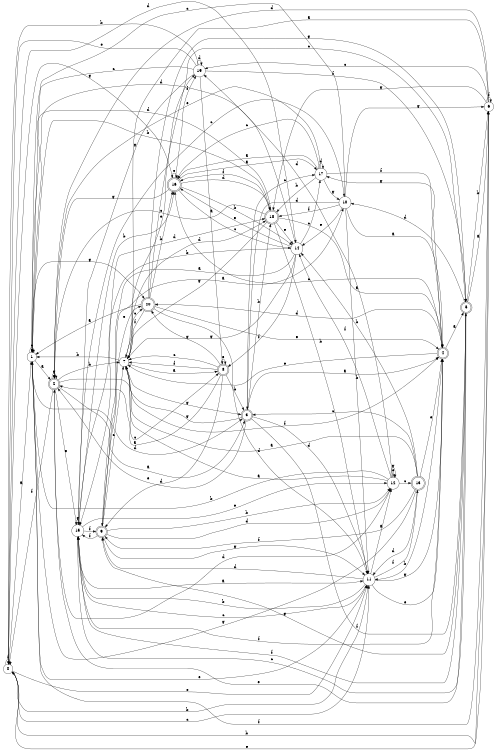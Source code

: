 digraph n17_9 {
__start0 [label="" shape="none"];

rankdir=LR;
size="8,5";

s0 [style="filled", color="black", fillcolor="white" shape="circle", label="0"];
s1 [style="filled", color="black", fillcolor="white" shape="circle", label="1"];
s2 [style="rounded,filled", color="black", fillcolor="white" shape="doublecircle", label="2"];
s3 [style="rounded,filled", color="black", fillcolor="white" shape="doublecircle", label="3"];
s4 [style="rounded,filled", color="black", fillcolor="white" shape="doublecircle", label="4"];
s5 [style="rounded,filled", color="black", fillcolor="white" shape="doublecircle", label="5"];
s6 [style="filled", color="black", fillcolor="white" shape="circle", label="6"];
s7 [style="filled", color="black", fillcolor="white" shape="circle", label="7"];
s8 [style="rounded,filled", color="black", fillcolor="white" shape="doublecircle", label="8"];
s9 [style="rounded,filled", color="black", fillcolor="white" shape="doublecircle", label="9"];
s10 [style="filled", color="black", fillcolor="white" shape="circle", label="10"];
s11 [style="filled", color="black", fillcolor="white" shape="circle", label="11"];
s12 [style="filled", color="black", fillcolor="white" shape="circle", label="12"];
s13 [style="rounded,filled", color="black", fillcolor="white" shape="doublecircle", label="13"];
s14 [style="filled", color="black", fillcolor="white" shape="circle", label="14"];
s15 [style="filled", color="black", fillcolor="white" shape="circle", label="15"];
s16 [style="rounded,filled", color="black", fillcolor="white" shape="doublecircle", label="16"];
s17 [style="filled", color="black", fillcolor="white" shape="circle", label="17"];
s18 [style="rounded,filled", color="black", fillcolor="white" shape="doublecircle", label="18"];
s19 [style="filled", color="black", fillcolor="white" shape="circle", label="19"];
s20 [style="rounded,filled", color="black", fillcolor="white" shape="doublecircle", label="20"];
s0 -> s1 [label="a"];
s0 -> s11 [label="b"];
s0 -> s11 [label="c"];
s0 -> s14 [label="d"];
s0 -> s11 [label="e"];
s0 -> s0 [label="f"];
s0 -> s16 [label="g"];
s1 -> s2 [label="a"];
s1 -> s18 [label="b"];
s1 -> s1 [label="c"];
s1 -> s3 [label="d"];
s1 -> s11 [label="e"];
s1 -> s6 [label="f"];
s1 -> s20 [label="g"];
s2 -> s3 [label="a"];
s2 -> s7 [label="b"];
s2 -> s8 [label="c"];
s2 -> s12 [label="d"];
s2 -> s15 [label="e"];
s2 -> s0 [label="f"];
s2 -> s2 [label="g"];
s3 -> s4 [label="a"];
s3 -> s18 [label="b"];
s3 -> s17 [label="c"];
s3 -> s11 [label="d"];
s3 -> s2 [label="e"];
s3 -> s5 [label="f"];
s3 -> s7 [label="g"];
s4 -> s5 [label="a"];
s4 -> s11 [label="b"];
s4 -> s16 [label="c"];
s4 -> s20 [label="d"];
s4 -> s7 [label="e"];
s4 -> s15 [label="f"];
s4 -> s17 [label="g"];
s5 -> s6 [label="a"];
s5 -> s6 [label="b"];
s5 -> s15 [label="c"];
s5 -> s10 [label="d"];
s5 -> s2 [label="e"];
s5 -> s15 [label="f"];
s5 -> s9 [label="g"];
s6 -> s7 [label="a"];
s6 -> s0 [label="b"];
s6 -> s19 [label="c"];
s6 -> s2 [label="d"];
s6 -> s0 [label="e"];
s6 -> s6 [label="f"];
s6 -> s18 [label="g"];
s7 -> s8 [label="a"];
s7 -> s1 [label="b"];
s7 -> s20 [label="c"];
s7 -> s18 [label="d"];
s7 -> s19 [label="e"];
s7 -> s4 [label="f"];
s7 -> s3 [label="g"];
s8 -> s2 [label="a"];
s8 -> s3 [label="b"];
s8 -> s7 [label="c"];
s8 -> s9 [label="d"];
s8 -> s8 [label="e"];
s8 -> s7 [label="f"];
s8 -> s20 [label="g"];
s9 -> s10 [label="a"];
s9 -> s12 [label="b"];
s9 -> s7 [label="c"];
s9 -> s12 [label="d"];
s9 -> s20 [label="e"];
s9 -> s15 [label="f"];
s9 -> s11 [label="g"];
s10 -> s4 [label="a"];
s10 -> s11 [label="b"];
s10 -> s1 [label="c"];
s10 -> s3 [label="d"];
s10 -> s14 [label="e"];
s10 -> s18 [label="f"];
s10 -> s6 [label="g"];
s11 -> s12 [label="a"];
s11 -> s15 [label="b"];
s11 -> s15 [label="c"];
s11 -> s9 [label="d"];
s11 -> s4 [label="e"];
s11 -> s13 [label="f"];
s11 -> s4 [label="g"];
s12 -> s7 [label="a"];
s12 -> s1 [label="b"];
s12 -> s13 [label="c"];
s12 -> s19 [label="d"];
s12 -> s12 [label="e"];
s12 -> s14 [label="f"];
s12 -> s12 [label="g"];
s13 -> s7 [label="a"];
s13 -> s14 [label="b"];
s13 -> s3 [label="c"];
s13 -> s11 [label="d"];
s13 -> s4 [label="e"];
s13 -> s9 [label="f"];
s13 -> s1 [label="g"];
s14 -> s9 [label="a"];
s14 -> s15 [label="b"];
s14 -> s17 [label="c"];
s14 -> s1 [label="d"];
s14 -> s16 [label="e"];
s14 -> s8 [label="f"];
s14 -> s7 [label="g"];
s15 -> s11 [label="a"];
s15 -> s16 [label="b"];
s15 -> s10 [label="c"];
s15 -> s18 [label="d"];
s15 -> s12 [label="e"];
s15 -> s9 [label="f"];
s15 -> s15 [label="g"];
s16 -> s17 [label="a"];
s16 -> s14 [label="b"];
s16 -> s14 [label="c"];
s16 -> s18 [label="d"];
s16 -> s16 [label="e"];
s16 -> s19 [label="f"];
s16 -> s2 [label="g"];
s17 -> s16 [label="a"];
s17 -> s18 [label="b"];
s17 -> s16 [label="c"];
s17 -> s17 [label="d"];
s17 -> s2 [label="e"];
s17 -> s4 [label="f"];
s17 -> s10 [label="g"];
s18 -> s4 [label="a"];
s18 -> s11 [label="b"];
s18 -> s2 [label="c"];
s18 -> s1 [label="d"];
s18 -> s14 [label="e"];
s18 -> s16 [label="f"];
s18 -> s7 [label="g"];
s19 -> s8 [label="a"];
s19 -> s0 [label="b"];
s19 -> s1 [label="c"];
s19 -> s19 [label="d"];
s19 -> s0 [label="e"];
s19 -> s5 [label="f"];
s19 -> s15 [label="g"];
s20 -> s1 [label="a"];
s20 -> s16 [label="b"];
s20 -> s5 [label="c"];
s20 -> s11 [label="d"];
s20 -> s4 [label="e"];
s20 -> s7 [label="f"];
s20 -> s5 [label="g"];

}